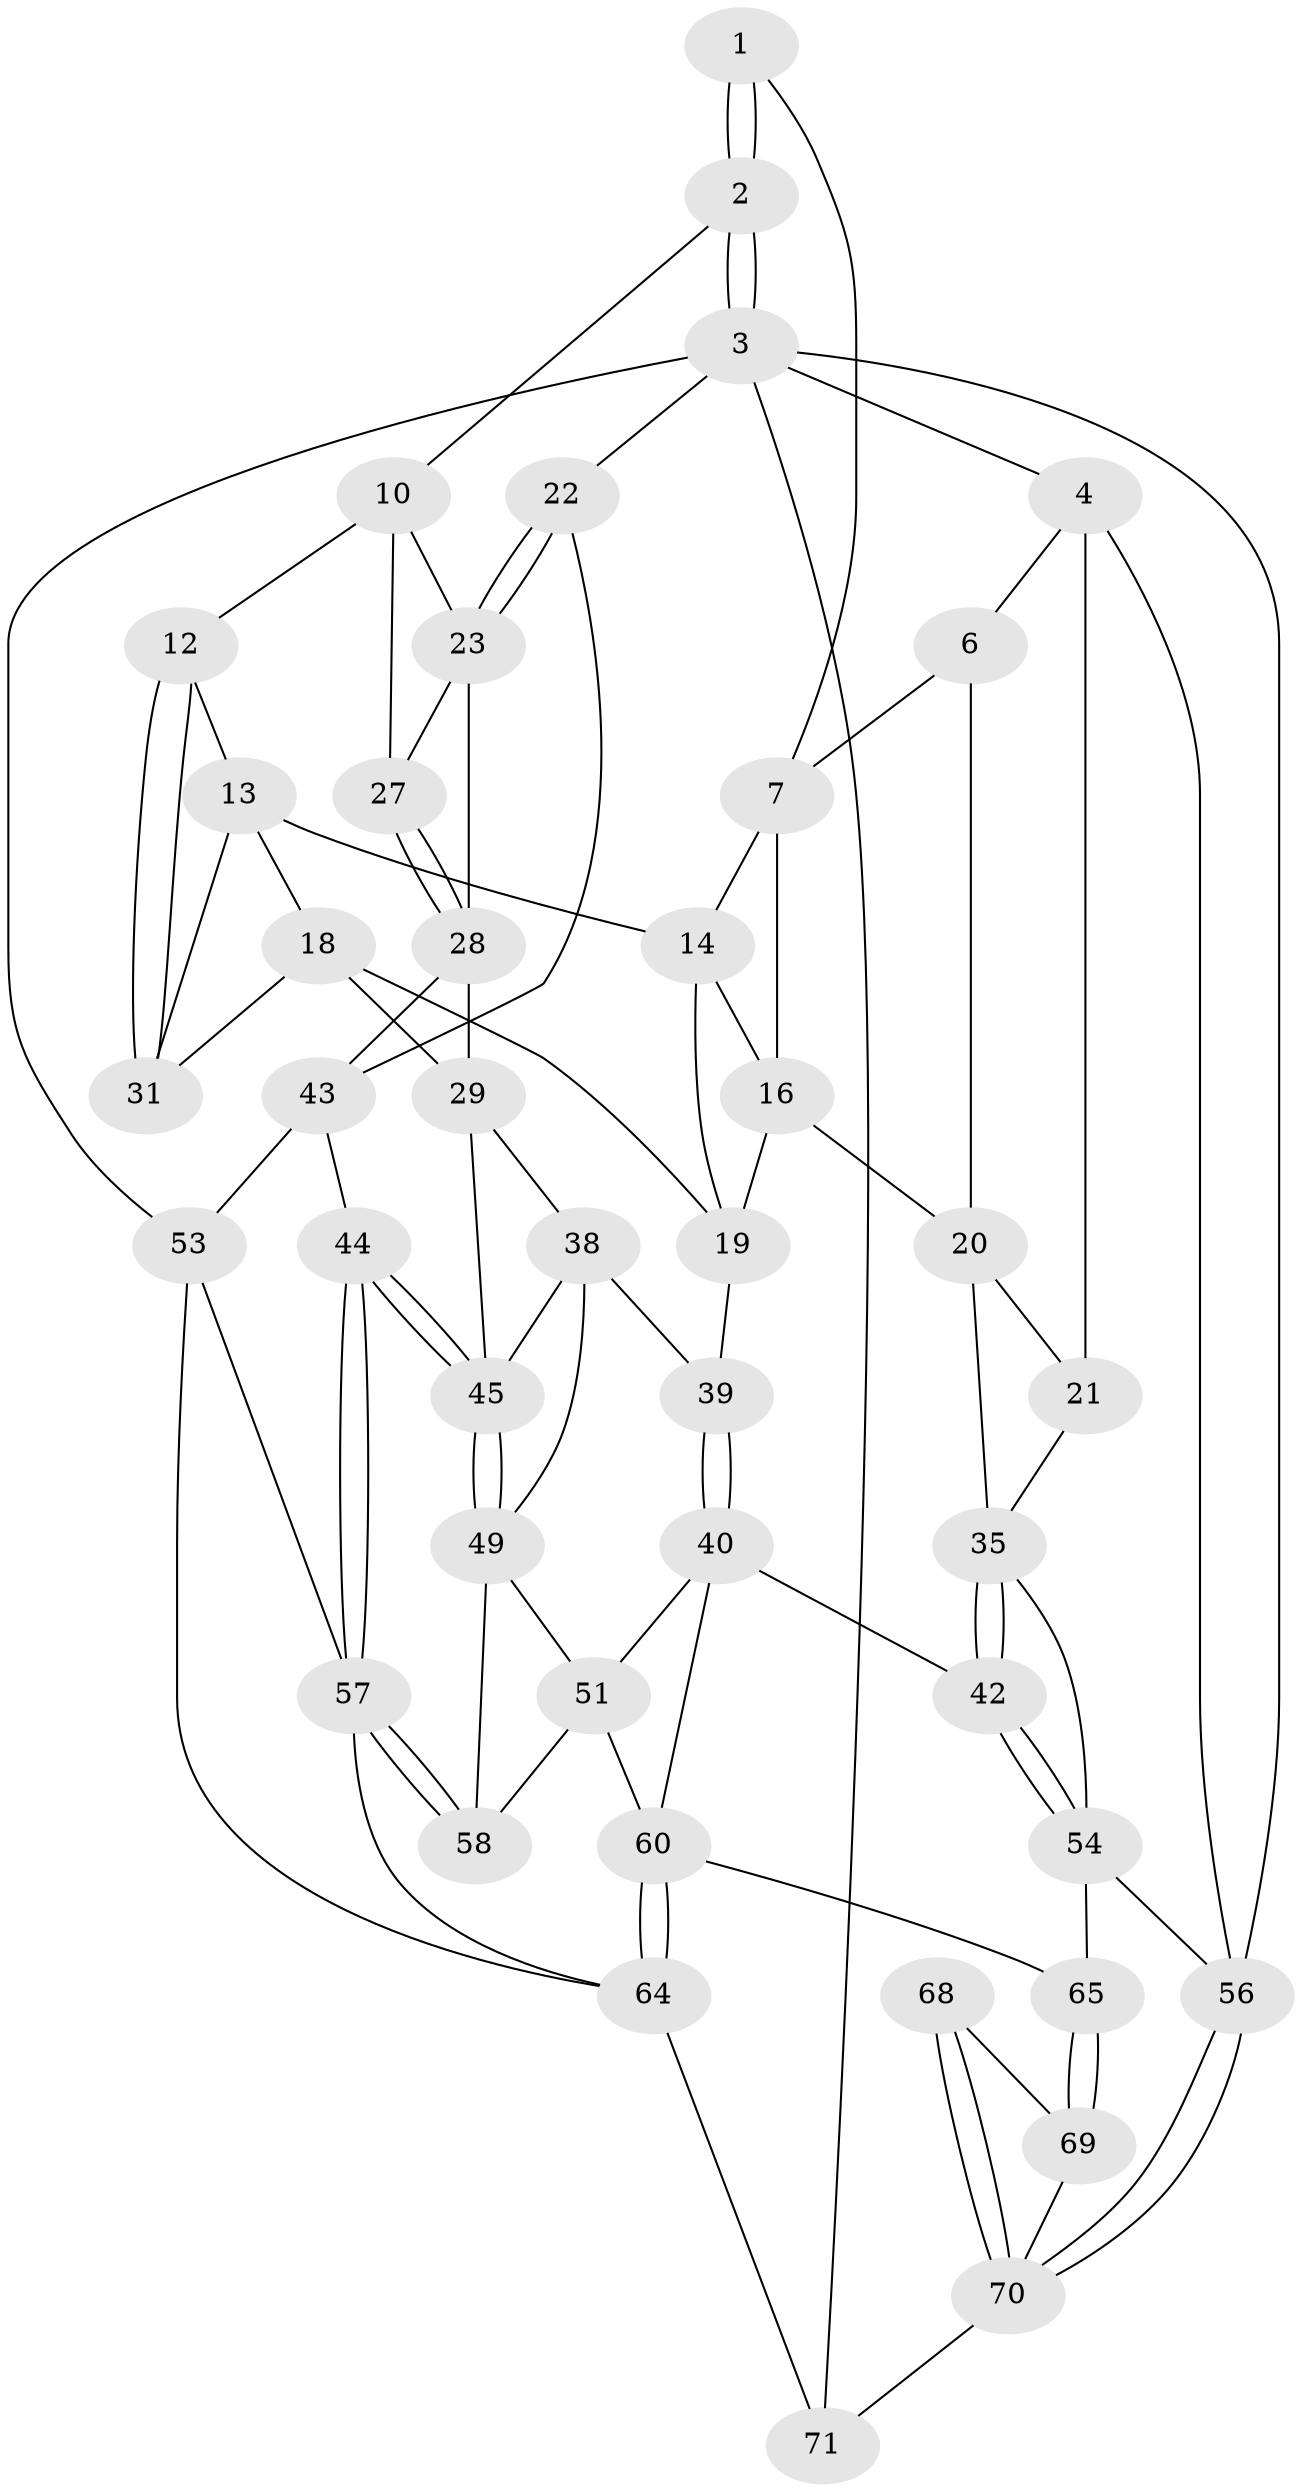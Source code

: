 // Generated by graph-tools (version 1.1) at 2025/52/02/27/25 19:52:36]
// undirected, 43 vertices, 94 edges
graph export_dot {
graph [start="1"]
  node [color=gray90,style=filled];
  1 [pos="+0.471069393258991+0"];
  2 [pos="+0.8333146178158478+0"];
  3 [pos="+1+0",super="+52"];
  4 [pos="+0+0",super="+5"];
  6 [pos="+0.15192985398803716+0",super="+9"];
  7 [pos="+0.4623798483446972+0",super="+8"];
  10 [pos="+0.8155471009288264+0",super="+11"];
  12 [pos="+0.7075292411890488+0.05691647088287883"];
  13 [pos="+0.5562632932241354+0.06449060907342419",super="+17"];
  14 [pos="+0.4902118060759158+0.018805368834729996",super="+15"];
  16 [pos="+0.3594794770912204+0.1108197259431632",super="+25"];
  18 [pos="+0.522178105222544+0.1993946180960539",super="+30"];
  19 [pos="+0.5121052452183231+0.20328153866864018",super="+32"];
  20 [pos="+0.16754448154419407+0.14728029337577364",super="+26"];
  21 [pos="+0.13331517280171531+0.14273573819978191",super="+34"];
  22 [pos="+1+0.09184884708191869"];
  23 [pos="+0.9648185113710299+0.16149144251648087",super="+24"];
  27 [pos="+0.8392554766331356+0.12389841633648284"];
  28 [pos="+0.859723644884333+0.2689116647862021",super="+33"];
  29 [pos="+0.7202316418994167+0.2665309854367107",super="+37"];
  31 [pos="+0.7050391871100884+0.06697121673215958"];
  35 [pos="+0.19345543174952728+0.2454446413755941",super="+36"];
  38 [pos="+0.5307326787989135+0.37019055262620165",super="+48"];
  39 [pos="+0.41514411534163953+0.3420098706426263"];
  40 [pos="+0.3636539736324934+0.4755480690748376",super="+41"];
  42 [pos="+0.02078944230769325+0.6079966789793286"];
  43 [pos="+1+0.5104158245332207",super="+47"];
  44 [pos="+0.8809918239644619+0.5854713118156706"];
  45 [pos="+0.8214760676695241+0.5482799947850884",super="+46"];
  49 [pos="+0.6099926503143839+0.524979147436198",super="+50"];
  51 [pos="+0.4671394446248346+0.5533561235146985",super="+59"];
  53 [pos="+1+0.8407518589333552",super="+62"];
  54 [pos="+0+0.6354802985418769",super="+55"];
  56 [pos="+0+1"];
  57 [pos="+0.7986694059595012+0.7255255726811543",super="+63"];
  58 [pos="+0.6026749519674128+0.7129507589016268"];
  60 [pos="+0.48846267360231715+0.7836113383207384",super="+61"];
  64 [pos="+0.7861968899670817+0.9890605590723918",super="+67"];
  65 [pos="+0.403996394784717+0.8737579057392032",super="+66"];
  68 [pos="+0.22999714469131713+0.9914111124169201"];
  69 [pos="+0.40807964916567185+0.8969314199441852"];
  70 [pos="+0.1731606072877757+1",super="+72"];
  71 [pos="+0.7827270651319034+1"];
  1 -- 2;
  1 -- 2;
  1 -- 7;
  2 -- 3;
  2 -- 3;
  2 -- 10;
  3 -- 4;
  3 -- 22;
  3 -- 56;
  3 -- 53;
  3 -- 71;
  4 -- 56;
  4 -- 21 [weight=2];
  4 -- 6;
  6 -- 20;
  6 -- 7;
  7 -- 14;
  7 -- 16;
  10 -- 23;
  10 -- 27;
  10 -- 12;
  12 -- 13;
  12 -- 31;
  12 -- 31;
  13 -- 14;
  13 -- 18;
  13 -- 31;
  14 -- 16;
  14 -- 19;
  16 -- 19;
  16 -- 20;
  18 -- 19;
  18 -- 29;
  18 -- 31;
  19 -- 39;
  20 -- 21;
  20 -- 35;
  21 -- 35;
  22 -- 23;
  22 -- 23;
  22 -- 43;
  23 -- 27;
  23 -- 28;
  27 -- 28;
  27 -- 28;
  28 -- 29;
  28 -- 43;
  29 -- 45;
  29 -- 38;
  35 -- 42;
  35 -- 42;
  35 -- 54;
  38 -- 39;
  38 -- 49;
  38 -- 45;
  39 -- 40;
  39 -- 40;
  40 -- 51;
  40 -- 42;
  40 -- 60;
  42 -- 54;
  42 -- 54;
  43 -- 44;
  43 -- 53;
  44 -- 45;
  44 -- 45;
  44 -- 57;
  44 -- 57;
  45 -- 49;
  45 -- 49;
  49 -- 58;
  49 -- 51;
  51 -- 58;
  51 -- 60;
  53 -- 57;
  53 -- 64;
  54 -- 56;
  54 -- 65;
  56 -- 70;
  56 -- 70;
  57 -- 58;
  57 -- 58;
  57 -- 64;
  60 -- 64;
  60 -- 64;
  60 -- 65;
  64 -- 71;
  65 -- 69;
  65 -- 69;
  68 -- 69;
  68 -- 70;
  68 -- 70;
  69 -- 70;
  70 -- 71;
}
